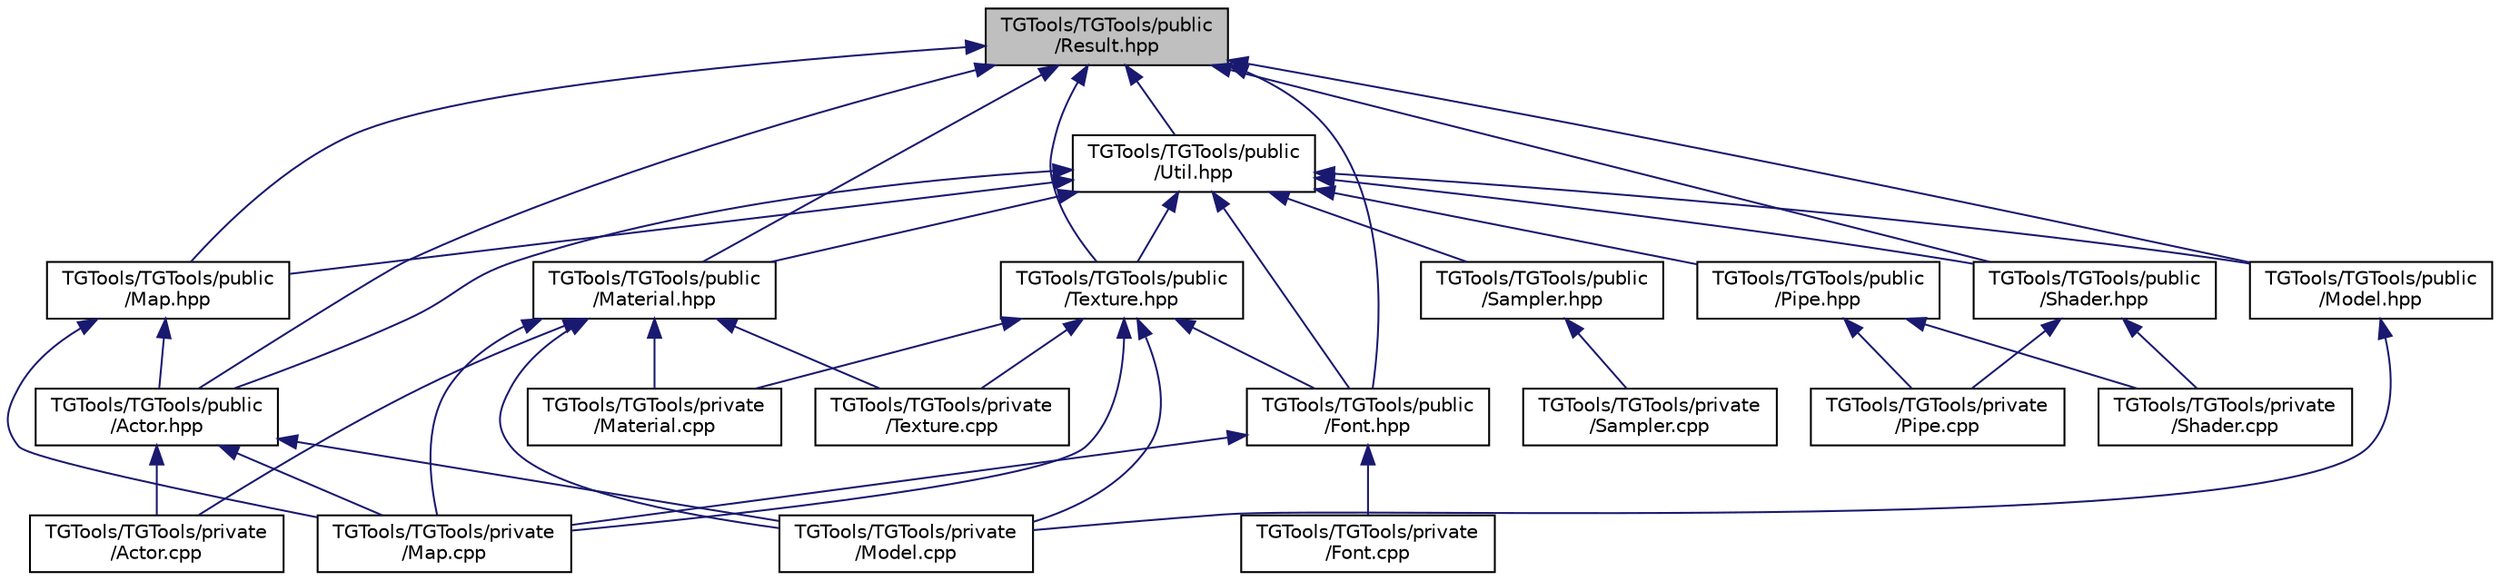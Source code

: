 digraph "TGTools/TGTools/public/Result.hpp"
{
 // LATEX_PDF_SIZE
  edge [fontname="Helvetica",fontsize="10",labelfontname="Helvetica",labelfontsize="10"];
  node [fontname="Helvetica",fontsize="10",shape=record];
  Node1 [label="TGTools/TGTools/public\l/Result.hpp",height=0.2,width=0.4,color="black", fillcolor="grey75", style="filled", fontcolor="black",tooltip=" "];
  Node1 -> Node2 [dir="back",color="midnightblue",fontsize="10",style="solid"];
  Node2 [label="TGTools/TGTools/public\l/Actor.hpp",height=0.2,width=0.4,color="black", fillcolor="white", style="filled",URL="$d2/d39/_actor_8hpp.html",tooltip=" "];
  Node2 -> Node3 [dir="back",color="midnightblue",fontsize="10",style="solid"];
  Node3 [label="TGTools/TGTools/private\l/Actor.cpp",height=0.2,width=0.4,color="black", fillcolor="white", style="filled",URL="$d4/d59/_actor_8cpp.html",tooltip=" "];
  Node2 -> Node4 [dir="back",color="midnightblue",fontsize="10",style="solid"];
  Node4 [label="TGTools/TGTools/private\l/Map.cpp",height=0.2,width=0.4,color="black", fillcolor="white", style="filled",URL="$db/df4/_map_8cpp.html",tooltip=" "];
  Node2 -> Node5 [dir="back",color="midnightblue",fontsize="10",style="solid"];
  Node5 [label="TGTools/TGTools/private\l/Model.cpp",height=0.2,width=0.4,color="black", fillcolor="white", style="filled",URL="$d2/d31/_model_8cpp.html",tooltip=" "];
  Node1 -> Node6 [dir="back",color="midnightblue",fontsize="10",style="solid"];
  Node6 [label="TGTools/TGTools/public\l/Map.hpp",height=0.2,width=0.4,color="black", fillcolor="white", style="filled",URL="$de/d2c/_map_8hpp.html",tooltip=" "];
  Node6 -> Node2 [dir="back",color="midnightblue",fontsize="10",style="solid"];
  Node6 -> Node4 [dir="back",color="midnightblue",fontsize="10",style="solid"];
  Node1 -> Node7 [dir="back",color="midnightblue",fontsize="10",style="solid"];
  Node7 [label="TGTools/TGTools/public\l/Font.hpp",height=0.2,width=0.4,color="black", fillcolor="white", style="filled",URL="$d9/da6/_font_8hpp.html",tooltip=" "];
  Node7 -> Node4 [dir="back",color="midnightblue",fontsize="10",style="solid"];
  Node7 -> Node8 [dir="back",color="midnightblue",fontsize="10",style="solid"];
  Node8 [label="TGTools/TGTools/private\l/Font.cpp",height=0.2,width=0.4,color="black", fillcolor="white", style="filled",URL="$de/dd1/_font_8cpp.html",tooltip=" "];
  Node1 -> Node9 [dir="back",color="midnightblue",fontsize="10",style="solid"];
  Node9 [label="TGTools/TGTools/public\l/Material.hpp",height=0.2,width=0.4,color="black", fillcolor="white", style="filled",URL="$d4/da9/_material_8hpp.html",tooltip=" "];
  Node9 -> Node10 [dir="back",color="midnightblue",fontsize="10",style="solid"];
  Node10 [label="TGTools/TGTools/private\l/Material.cpp",height=0.2,width=0.4,color="black", fillcolor="white", style="filled",URL="$d7/db5/_material_8cpp.html",tooltip=" "];
  Node9 -> Node11 [dir="back",color="midnightblue",fontsize="10",style="solid"];
  Node11 [label="TGTools/TGTools/private\l/Texture.cpp",height=0.2,width=0.4,color="black", fillcolor="white", style="filled",URL="$da/d26/_texture_8cpp.html",tooltip=" "];
  Node9 -> Node3 [dir="back",color="midnightblue",fontsize="10",style="solid"];
  Node9 -> Node4 [dir="back",color="midnightblue",fontsize="10",style="solid"];
  Node9 -> Node5 [dir="back",color="midnightblue",fontsize="10",style="solid"];
  Node1 -> Node12 [dir="back",color="midnightblue",fontsize="10",style="solid"];
  Node12 [label="TGTools/TGTools/public\l/Model.hpp",height=0.2,width=0.4,color="black", fillcolor="white", style="filled",URL="$db/df5/_model_8hpp.html",tooltip=" "];
  Node12 -> Node5 [dir="back",color="midnightblue",fontsize="10",style="solid"];
  Node1 -> Node13 [dir="back",color="midnightblue",fontsize="10",style="solid"];
  Node13 [label="TGTools/TGTools/public\l/Texture.hpp",height=0.2,width=0.4,color="black", fillcolor="white", style="filled",URL="$d2/d4b/_texture_8hpp.html",tooltip=" "];
  Node13 -> Node10 [dir="back",color="midnightblue",fontsize="10",style="solid"];
  Node13 -> Node11 [dir="back",color="midnightblue",fontsize="10",style="solid"];
  Node13 -> Node7 [dir="back",color="midnightblue",fontsize="10",style="solid"];
  Node13 -> Node4 [dir="back",color="midnightblue",fontsize="10",style="solid"];
  Node13 -> Node5 [dir="back",color="midnightblue",fontsize="10",style="solid"];
  Node1 -> Node14 [dir="back",color="midnightblue",fontsize="10",style="solid"];
  Node14 [label="TGTools/TGTools/public\l/Util.hpp",height=0.2,width=0.4,color="black", fillcolor="white", style="filled",URL="$d9/dea/_util_8hpp.html",tooltip=" "];
  Node14 -> Node2 [dir="back",color="midnightblue",fontsize="10",style="solid"];
  Node14 -> Node6 [dir="back",color="midnightblue",fontsize="10",style="solid"];
  Node14 -> Node7 [dir="back",color="midnightblue",fontsize="10",style="solid"];
  Node14 -> Node9 [dir="back",color="midnightblue",fontsize="10",style="solid"];
  Node14 -> Node12 [dir="back",color="midnightblue",fontsize="10",style="solid"];
  Node14 -> Node15 [dir="back",color="midnightblue",fontsize="10",style="solid"];
  Node15 [label="TGTools/TGTools/public\l/Pipe.hpp",height=0.2,width=0.4,color="black", fillcolor="white", style="filled",URL="$d2/df5/_pipe_8hpp.html",tooltip=" "];
  Node15 -> Node16 [dir="back",color="midnightblue",fontsize="10",style="solid"];
  Node16 [label="TGTools/TGTools/private\l/Pipe.cpp",height=0.2,width=0.4,color="black", fillcolor="white", style="filled",URL="$de/d9e/_pipe_8cpp.html",tooltip=" "];
  Node15 -> Node17 [dir="back",color="midnightblue",fontsize="10",style="solid"];
  Node17 [label="TGTools/TGTools/private\l/Shader.cpp",height=0.2,width=0.4,color="black", fillcolor="white", style="filled",URL="$d5/d16/_shader_8cpp.html",tooltip=" "];
  Node14 -> Node18 [dir="back",color="midnightblue",fontsize="10",style="solid"];
  Node18 [label="TGTools/TGTools/public\l/Sampler.hpp",height=0.2,width=0.4,color="black", fillcolor="white", style="filled",URL="$da/dbd/_sampler_8hpp.html",tooltip=" "];
  Node18 -> Node19 [dir="back",color="midnightblue",fontsize="10",style="solid"];
  Node19 [label="TGTools/TGTools/private\l/Sampler.cpp",height=0.2,width=0.4,color="black", fillcolor="white", style="filled",URL="$da/dde/_sampler_8cpp.html",tooltip=" "];
  Node14 -> Node13 [dir="back",color="midnightblue",fontsize="10",style="solid"];
  Node14 -> Node20 [dir="back",color="midnightblue",fontsize="10",style="solid"];
  Node20 [label="TGTools/TGTools/public\l/Shader.hpp",height=0.2,width=0.4,color="black", fillcolor="white", style="filled",URL="$d2/d73/_shader_8hpp.html",tooltip=" "];
  Node20 -> Node16 [dir="back",color="midnightblue",fontsize="10",style="solid"];
  Node20 -> Node17 [dir="back",color="midnightblue",fontsize="10",style="solid"];
  Node1 -> Node20 [dir="back",color="midnightblue",fontsize="10",style="solid"];
}

